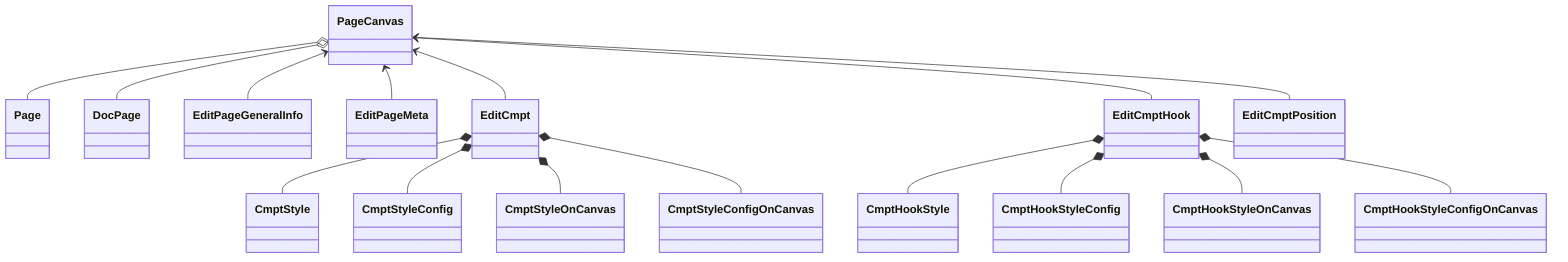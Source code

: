 classDiagram

PageCanvas o-- Page
PageCanvas o-- DocPage

PageCanvas <-- EditPageGeneralInfo

PageCanvas <-- EditPageMeta

PageCanvas <-- EditCmpt
PageCanvas <-- EditCmptHook
PageCanvas <-- EditCmptPosition

EditCmpt *-- CmptStyle
EditCmpt *-- CmptStyleConfig
EditCmpt *-- CmptStyleOnCanvas
EditCmpt *-- CmptStyleConfigOnCanvas

EditCmptHook *-- CmptHookStyle
EditCmptHook *-- CmptHookStyleConfig
EditCmptHook *-- CmptHookStyleOnCanvas
EditCmptHook *-- CmptHookStyleConfigOnCanvas





%% EditPageGeneralInfo
%% EditPageMeta

%% EditCmpt
%% EditCmpt.style
%% EditCmpt.styleOnCanvas
%% EditCmpt.styleConfig
%% EditCmpt.styleConfigOnCanvas

%% EditCmptHook
%% EditCmptHook.style
%% EditCmptHook.styleOnCanvas
%% EditCmptHook.styleConfig
%% EditCmptHook.styleConfigOnCanvas



%% ............................
%% ...........................

%% Feature list of page canvas
%% -> Edit page general info
%% [DONE] PageCanvas.EditPageGeneralInfo

%% -> Edit page meta data
%% [DONE] PageCanvas.EditPageMeta

%% -> Edit cmpt: cmptStyle, cmptStyleConfig
%% [DONE] PageCanvas.EditCmpt.style, PageCanvas.EditCmpt.styleConfig

%% -> Edit cmpthook: cmptHookStyle, cmptHookStyleConfig
%% [DONE] PageCanvas.EditCmptHook.style, PageCanvas.EditCmptHook.styleConfig

%% -> Can be render inside html element
%% [DONE] PageCanvas.renderInsideElmt()

%% -> Can move cmpt
%% [DONE] PageCanvas.EditCmptPosition.move()

%% -> Can add new cmpt
%% [DONE] PageCanvas.createAndAddNewCmpt()

%% -> Can remove cmpt
%% [DONE] PageCanvas.removeCmpt()

%% -> Attach emptyHookFillerCmpt to empty Cmpt Hook. Objective : to add and attach cmpt to hook easy.
%% [DONE] 

%% -> Can add custom style to cmpt html element
%% 

%% -> Can add custom style to cmpt's hooks html element
%% 

%% -> CmptStructure html element to show structure of cmpts in page canvas
%% 

%%